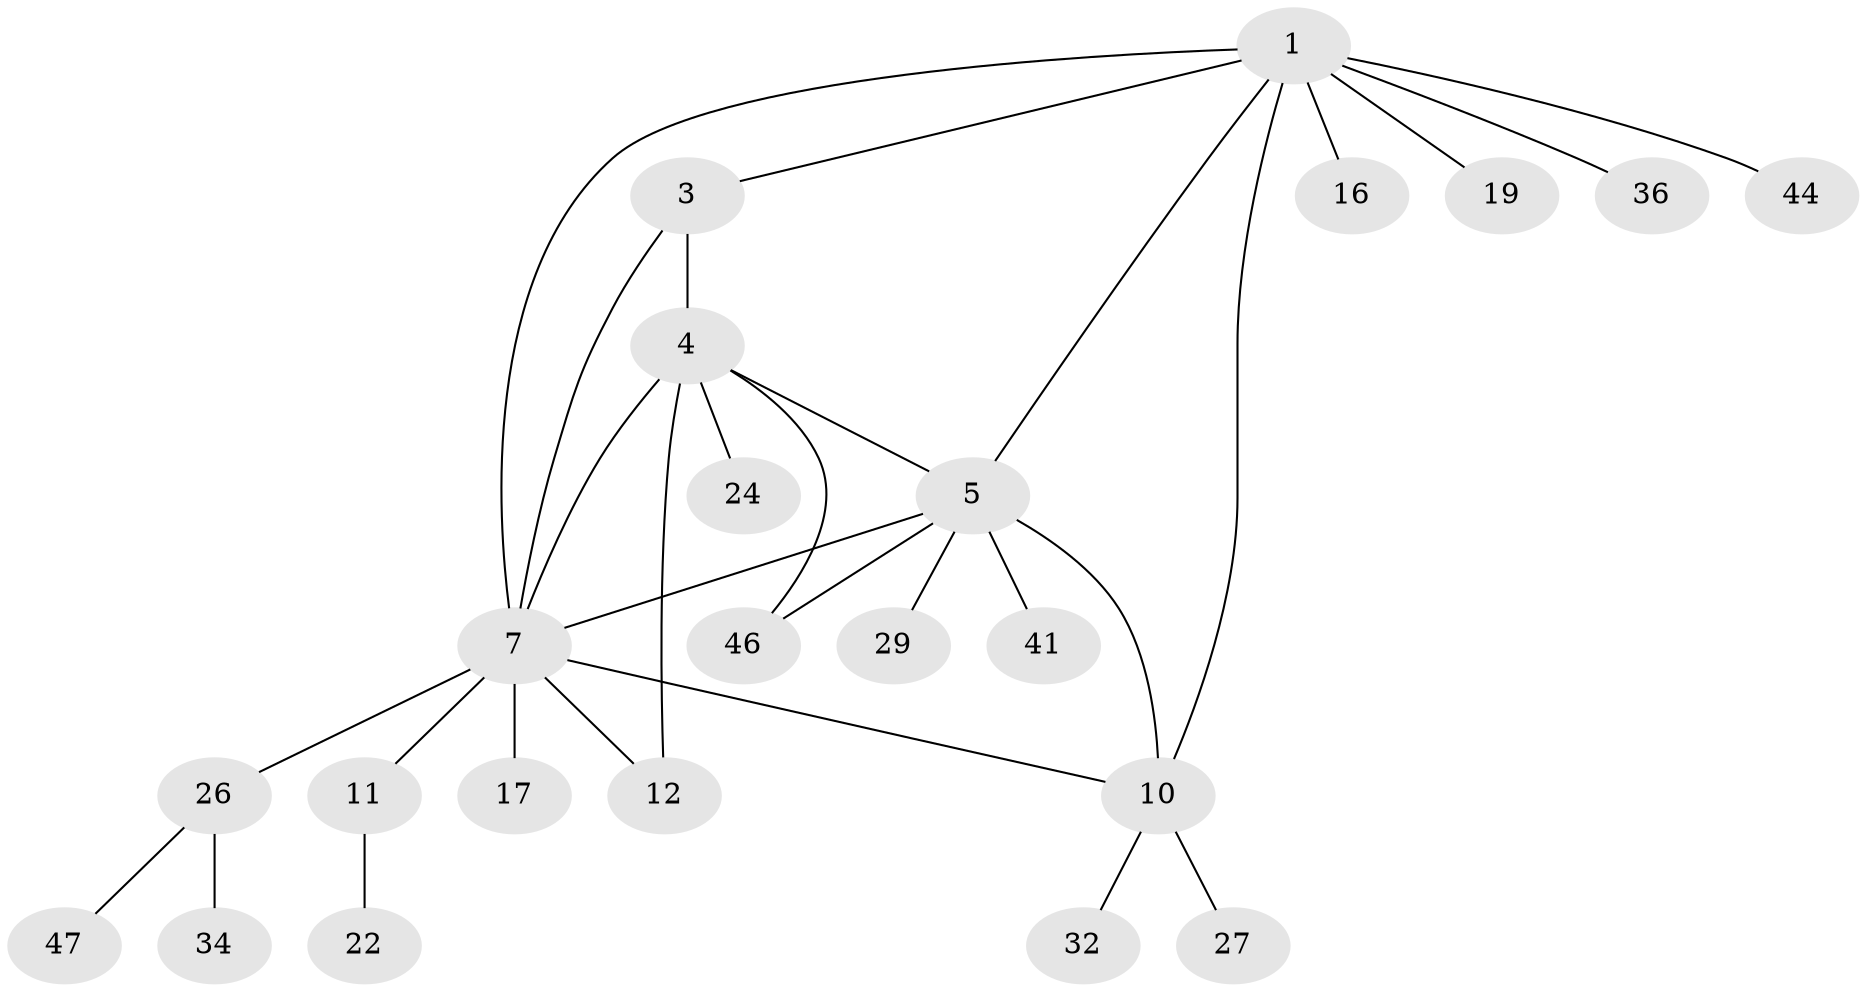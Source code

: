// original degree distribution, {5: 0.0425531914893617, 3: 0.19148936170212766, 7: 0.06382978723404255, 8: 0.02127659574468085, 4: 0.06382978723404255, 2: 0.10638297872340426, 1: 0.5106382978723404}
// Generated by graph-tools (version 1.1) at 2025/16/03/09/25 04:16:11]
// undirected, 23 vertices, 30 edges
graph export_dot {
graph [start="1"]
  node [color=gray90,style=filled];
  1 [super="+2+13"];
  3;
  4 [super="+30+6"];
  5;
  7 [super="+15+8+35"];
  10 [super="+25+20"];
  11 [super="+21"];
  12 [super="+28+18+14"];
  16 [super="+37+42"];
  17;
  19;
  22;
  24;
  26;
  27;
  29;
  32 [super="+33"];
  34;
  36;
  41;
  44;
  46;
  47;
  1 -- 5;
  1 -- 7;
  1 -- 19;
  1 -- 10;
  1 -- 3;
  1 -- 16;
  1 -- 36;
  1 -- 44;
  3 -- 4;
  3 -- 7;
  4 -- 7 [weight=2];
  4 -- 12;
  4 -- 24;
  4 -- 46;
  4 -- 5;
  5 -- 7 [weight=2];
  5 -- 29;
  5 -- 41;
  5 -- 46;
  5 -- 10;
  7 -- 11;
  7 -- 10;
  7 -- 12;
  7 -- 17;
  7 -- 26;
  10 -- 32;
  10 -- 27;
  11 -- 22;
  26 -- 34;
  26 -- 47;
}
